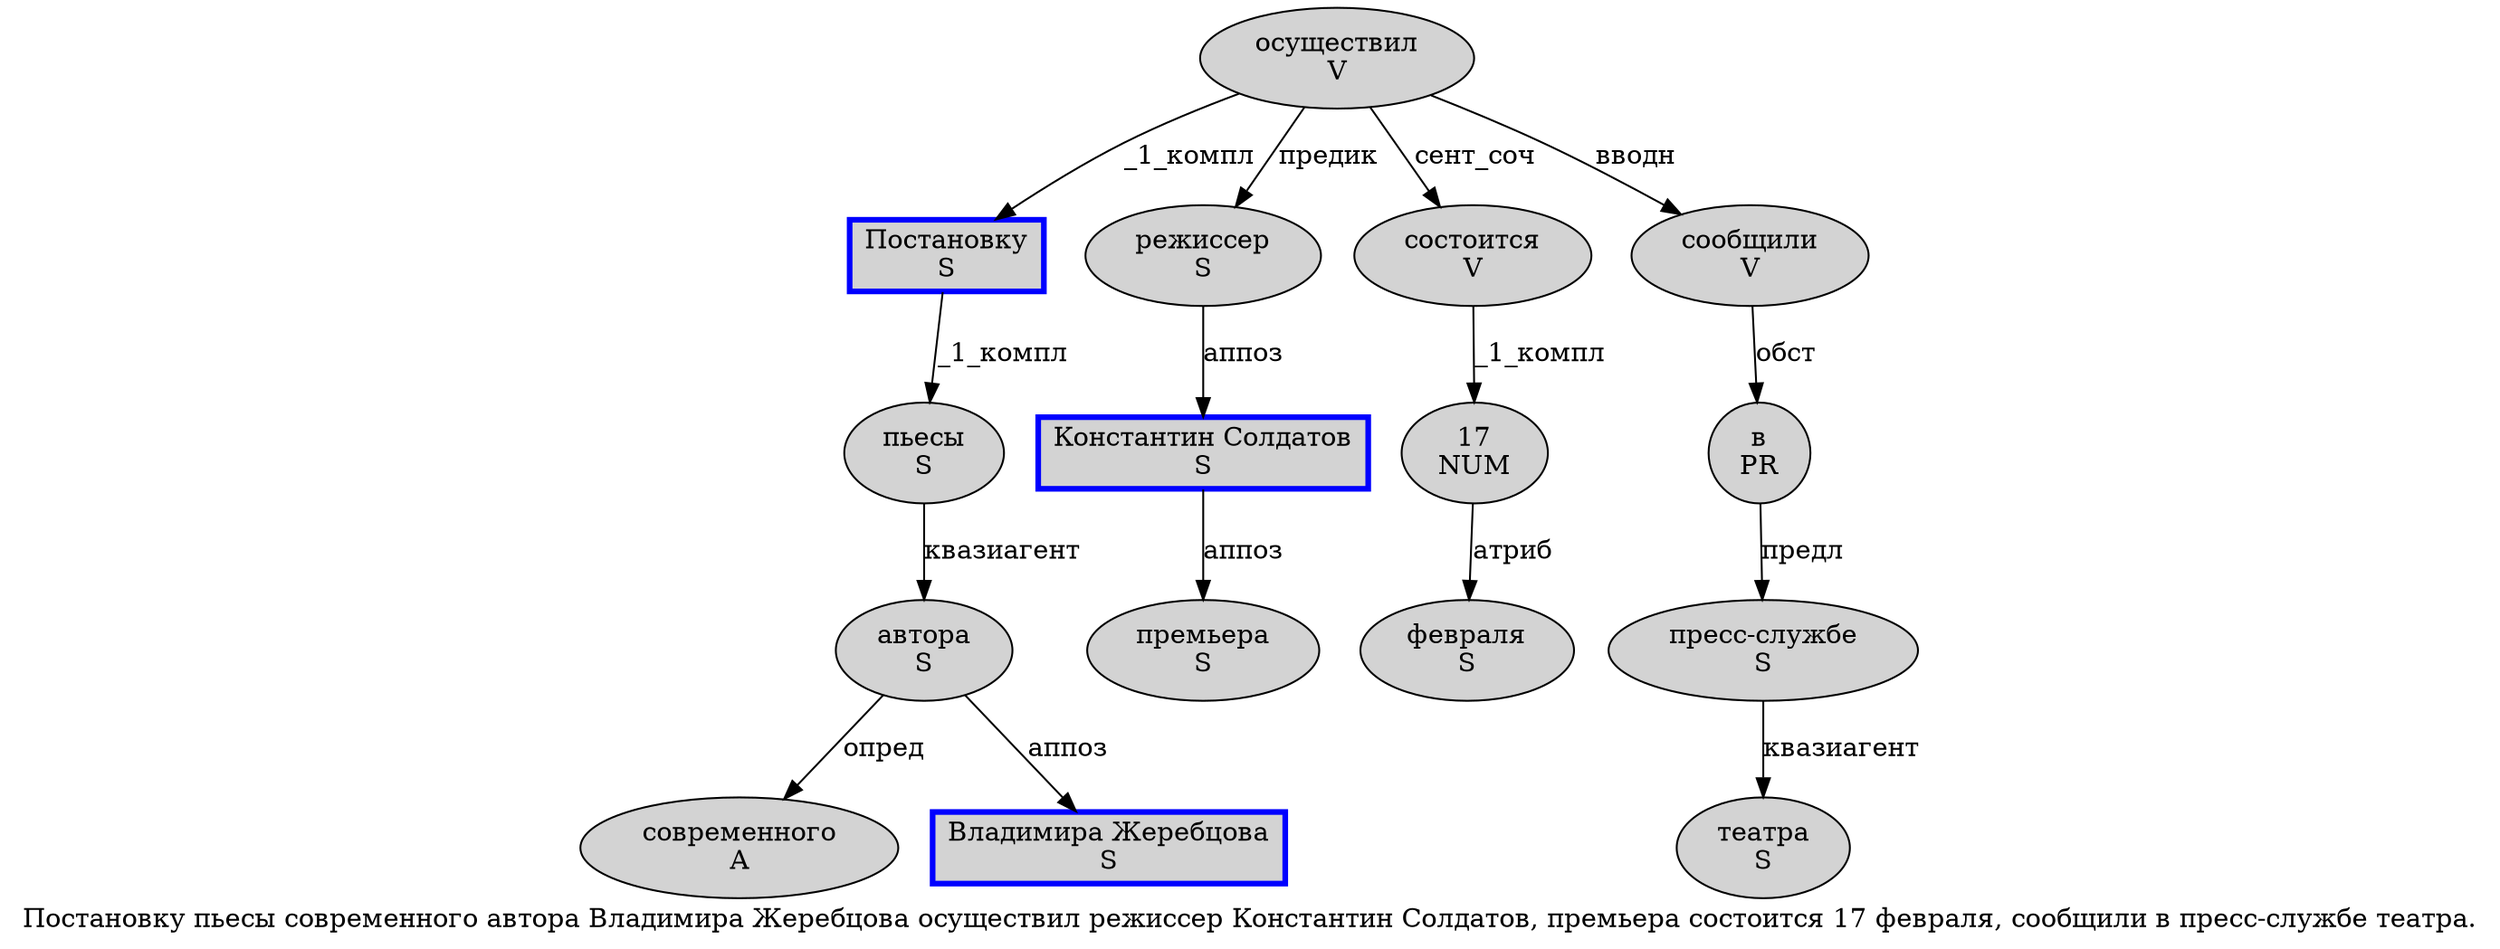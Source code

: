 digraph SENTENCE_960 {
	graph [label="Постановку пьесы современного автора Владимира Жеребцова осуществил режиссер Константин Солдатов, премьера состоится 17 февраля, сообщили в пресс-службе театра."]
	node [style=filled]
		0 [label="Постановку
S" color=blue fillcolor=lightgray penwidth=3 shape=box]
		1 [label="пьесы
S" color="" fillcolor=lightgray penwidth=1 shape=ellipse]
		2 [label="современного
A" color="" fillcolor=lightgray penwidth=1 shape=ellipse]
		3 [label="автора
S" color="" fillcolor=lightgray penwidth=1 shape=ellipse]
		4 [label="Владимира Жеребцова
S" color=blue fillcolor=lightgray penwidth=3 shape=box]
		5 [label="осуществил
V" color="" fillcolor=lightgray penwidth=1 shape=ellipse]
		6 [label="режиссер
S" color="" fillcolor=lightgray penwidth=1 shape=ellipse]
		7 [label="Константин Солдатов
S" color=blue fillcolor=lightgray penwidth=3 shape=box]
		9 [label="премьера
S" color="" fillcolor=lightgray penwidth=1 shape=ellipse]
		10 [label="состоится
V" color="" fillcolor=lightgray penwidth=1 shape=ellipse]
		11 [label="17
NUM" color="" fillcolor=lightgray penwidth=1 shape=ellipse]
		12 [label="февраля
S" color="" fillcolor=lightgray penwidth=1 shape=ellipse]
		14 [label="сообщили
V" color="" fillcolor=lightgray penwidth=1 shape=ellipse]
		15 [label="в
PR" color="" fillcolor=lightgray penwidth=1 shape=ellipse]
		16 [label="пресс-службе
S" color="" fillcolor=lightgray penwidth=1 shape=ellipse]
		17 [label="театра
S" color="" fillcolor=lightgray penwidth=1 shape=ellipse]
			14 -> 15 [label="обст"]
			0 -> 1 [label="_1_компл"]
			6 -> 7 [label="аппоз"]
			10 -> 11 [label="_1_компл"]
			5 -> 0 [label="_1_компл"]
			5 -> 6 [label="предик"]
			5 -> 10 [label="сент_соч"]
			5 -> 14 [label="вводн"]
			7 -> 9 [label="аппоз"]
			11 -> 12 [label="атриб"]
			3 -> 2 [label="опред"]
			3 -> 4 [label="аппоз"]
			1 -> 3 [label="квазиагент"]
			16 -> 17 [label="квазиагент"]
			15 -> 16 [label="предл"]
}